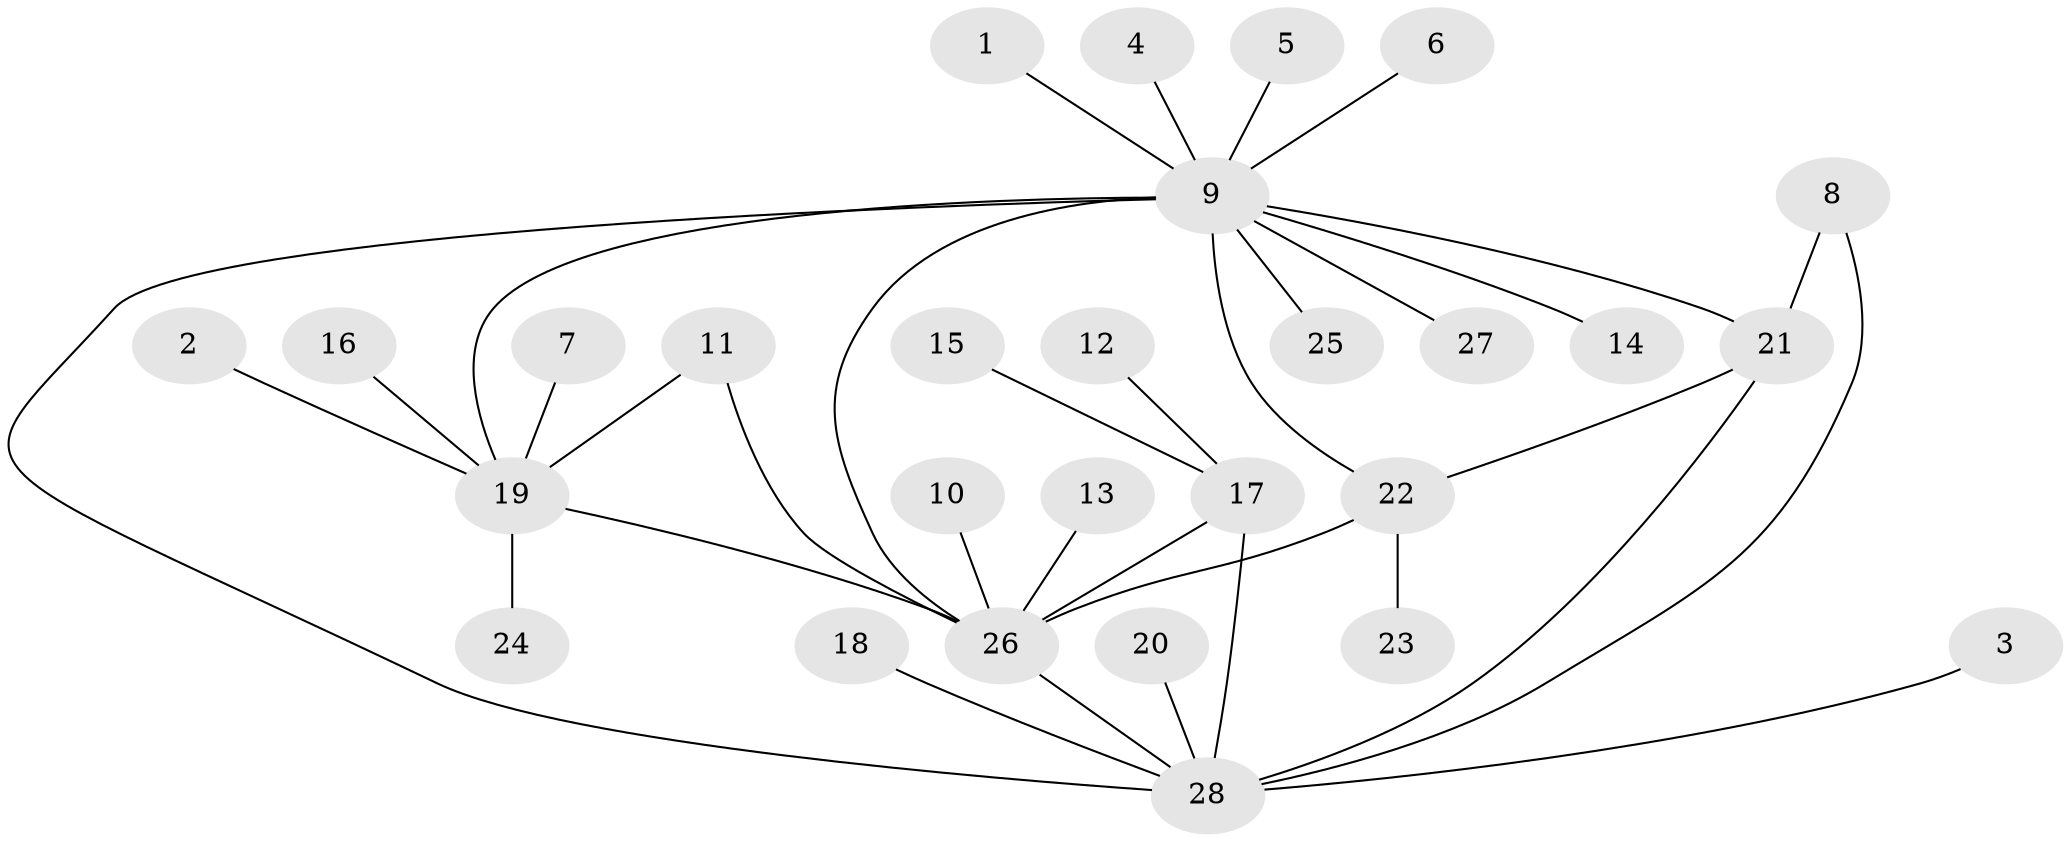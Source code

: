 // original degree distribution, {9: 0.037037037037037035, 5: 0.05555555555555555, 1: 0.5370370370370371, 10: 0.018518518518518517, 7: 0.037037037037037035, 6: 0.018518518518518517, 2: 0.2222222222222222, 3: 0.07407407407407407}
// Generated by graph-tools (version 1.1) at 2025/50/03/09/25 03:50:41]
// undirected, 28 vertices, 35 edges
graph export_dot {
graph [start="1"]
  node [color=gray90,style=filled];
  1;
  2;
  3;
  4;
  5;
  6;
  7;
  8;
  9;
  10;
  11;
  12;
  13;
  14;
  15;
  16;
  17;
  18;
  19;
  20;
  21;
  22;
  23;
  24;
  25;
  26;
  27;
  28;
  1 -- 9 [weight=1.0];
  2 -- 19 [weight=1.0];
  3 -- 28 [weight=1.0];
  4 -- 9 [weight=1.0];
  5 -- 9 [weight=1.0];
  6 -- 9 [weight=1.0];
  7 -- 19 [weight=1.0];
  8 -- 21 [weight=1.0];
  8 -- 28 [weight=1.0];
  9 -- 14 [weight=1.0];
  9 -- 19 [weight=1.0];
  9 -- 21 [weight=1.0];
  9 -- 22 [weight=1.0];
  9 -- 25 [weight=1.0];
  9 -- 26 [weight=2.0];
  9 -- 27 [weight=1.0];
  9 -- 28 [weight=1.0];
  10 -- 26 [weight=1.0];
  11 -- 19 [weight=1.0];
  11 -- 26 [weight=1.0];
  12 -- 17 [weight=1.0];
  13 -- 26 [weight=1.0];
  15 -- 17 [weight=1.0];
  16 -- 19 [weight=1.0];
  17 -- 26 [weight=2.0];
  17 -- 28 [weight=1.0];
  18 -- 28 [weight=1.0];
  19 -- 24 [weight=1.0];
  19 -- 26 [weight=1.0];
  20 -- 28 [weight=1.0];
  21 -- 22 [weight=1.0];
  21 -- 28 [weight=1.0];
  22 -- 23 [weight=1.0];
  22 -- 26 [weight=1.0];
  26 -- 28 [weight=1.0];
}
